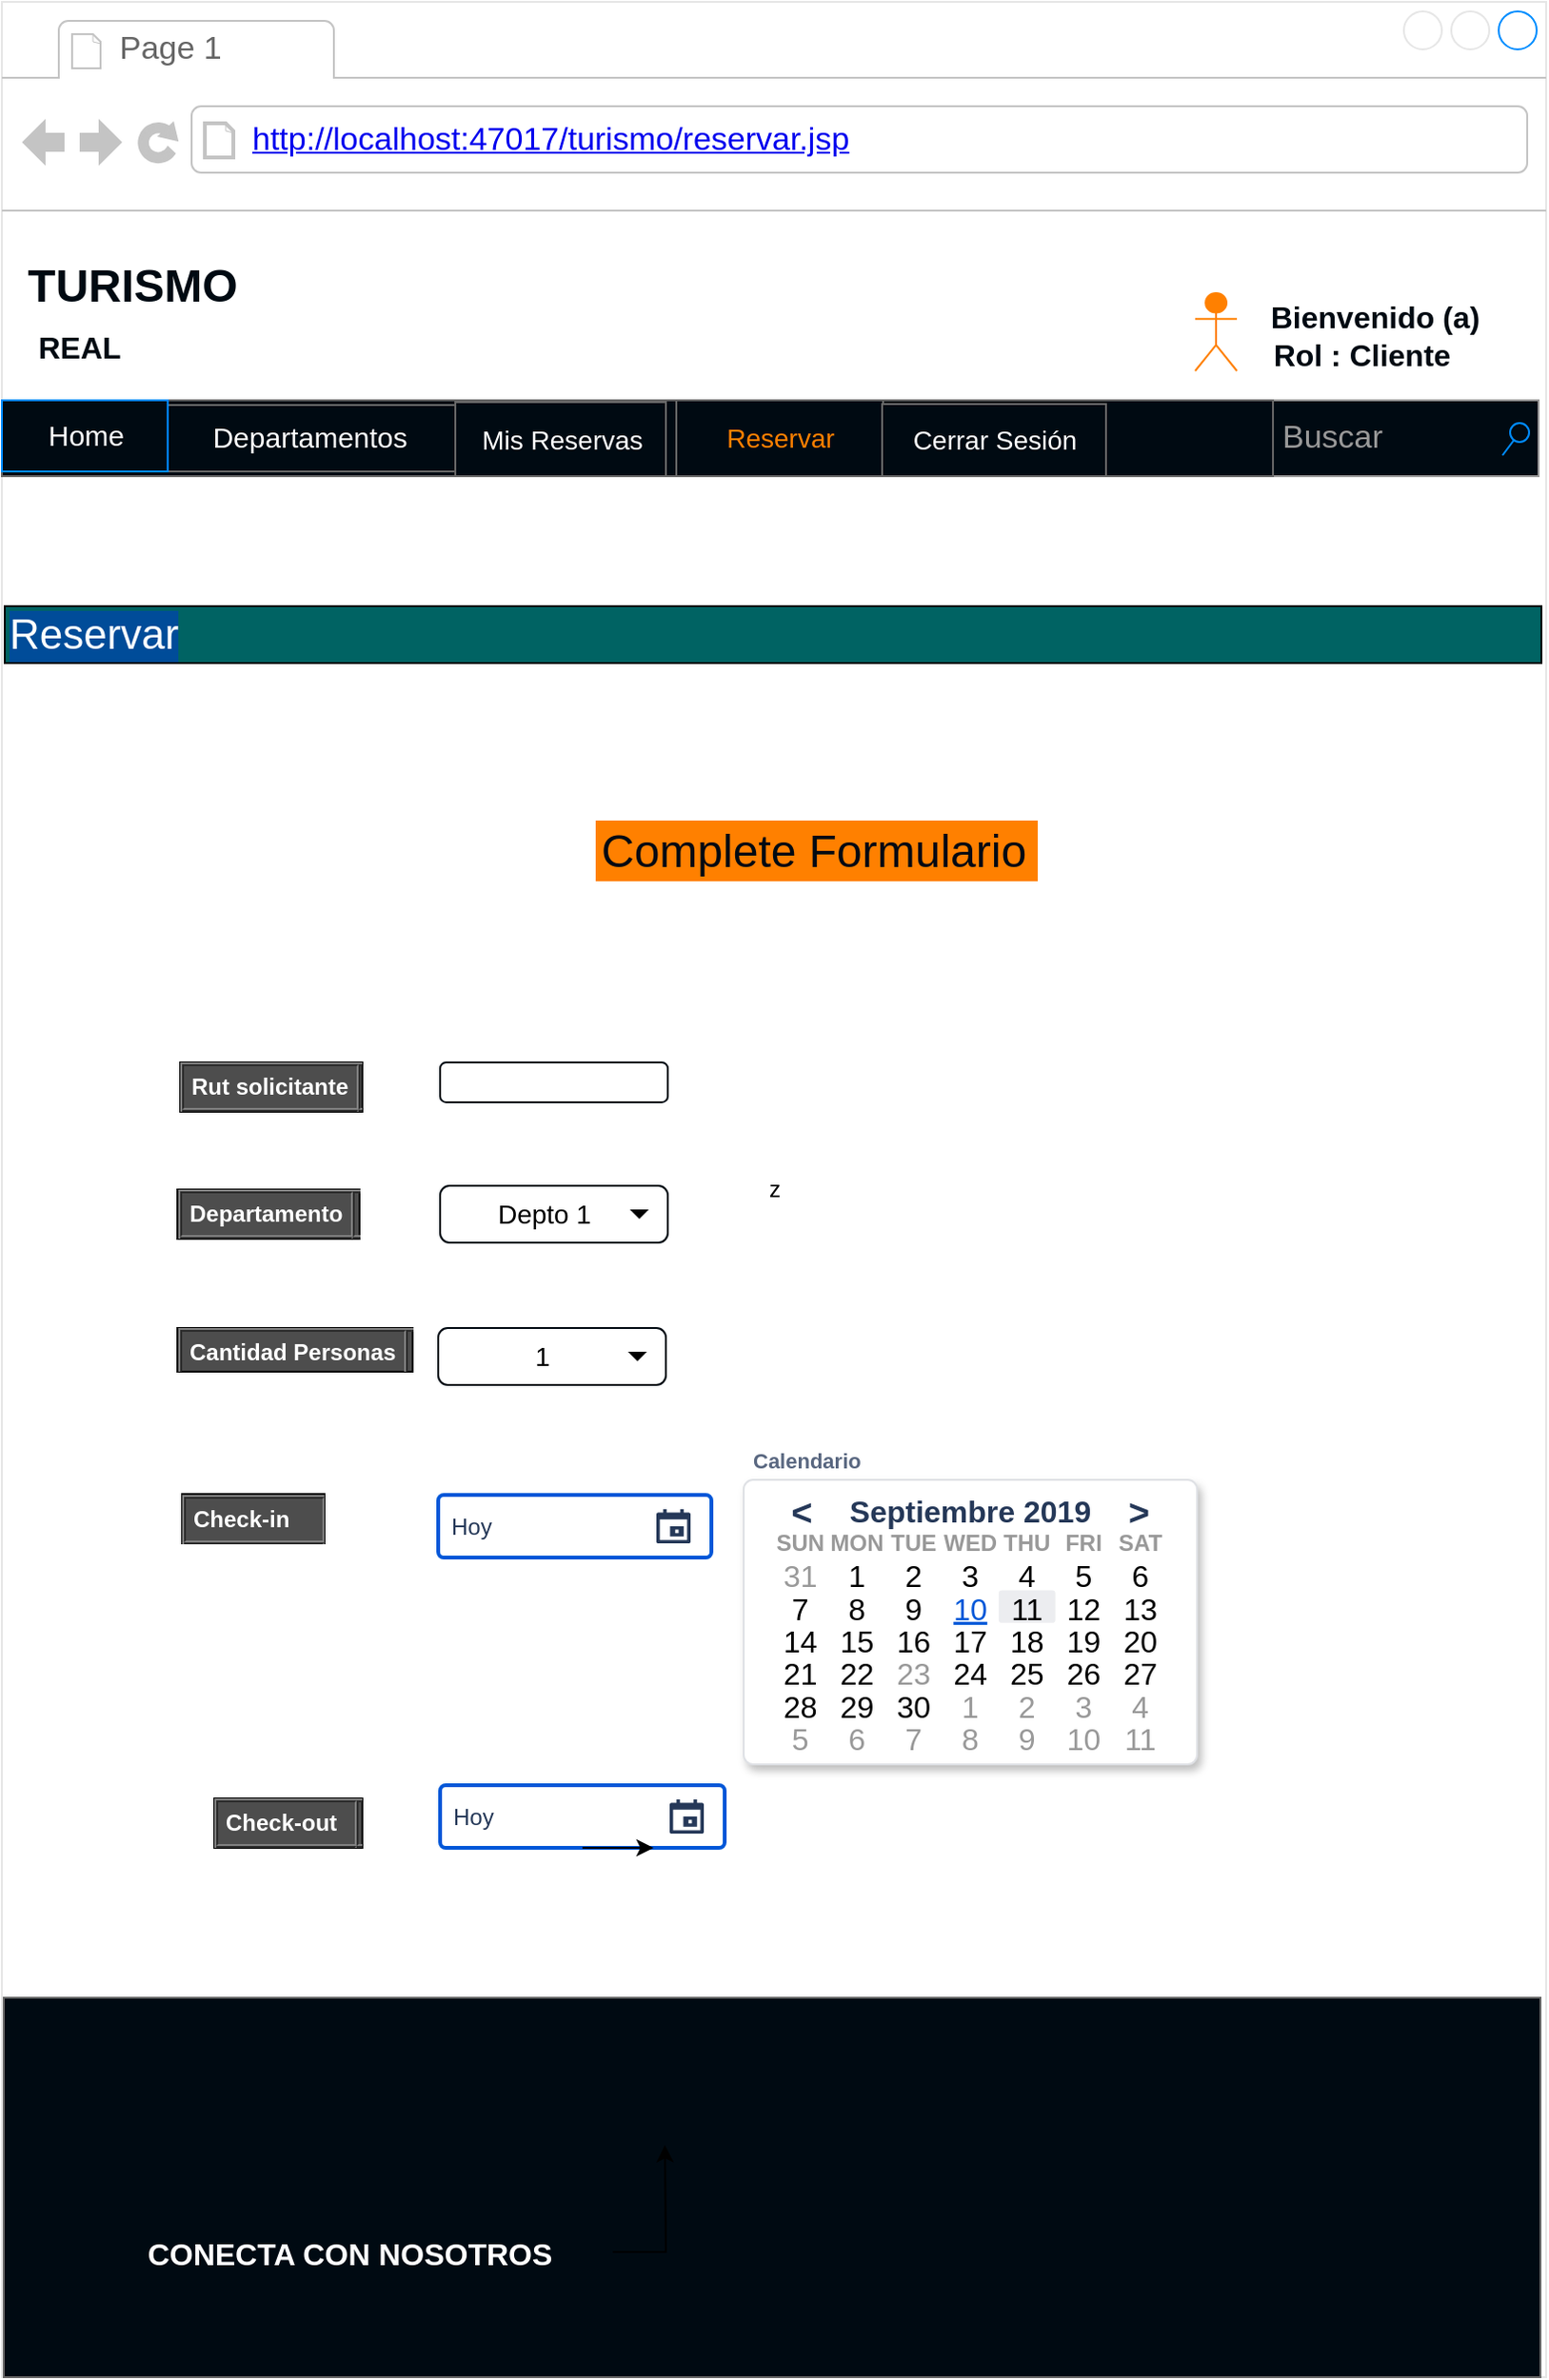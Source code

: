 <mxfile version="11.2.6" type="device" pages="1"><diagram id="nn8o-nB9Y3j_0N80eLnz" name="Page-1"><mxGraphModel dx="1676" dy="419" grid="1" gridSize="10" guides="1" tooltips="1" connect="1" arrows="1" fold="1" page="1" pageScale="1" pageWidth="827" pageHeight="1169" math="0" shadow="0"><root><mxCell id="0"/><mxCell id="1" parent="0"/><mxCell id="z3tYPHD0cMB__CtrZn7K-1" value="z" style="strokeWidth=1;shadow=0;dashed=0;align=center;html=1;shape=mxgraph.mockup.containers.browserWindow;rSize=0;fillColor=#FFFFFF;strokeColor=#E6E6E6;strokeColor2=#008cff;strokeColor3=#c4c4c4;mainText=,;recursiveResize=0;" vertex="1" parent="1"><mxGeometry x="-313" y="308" width="814" height="1252" as="geometry"/></mxCell><mxCell id="z3tYPHD0cMB__CtrZn7K-2" value="Page 1" style="strokeWidth=1;shadow=0;dashed=0;align=center;html=1;shape=mxgraph.mockup.containers.anchor;fontSize=17;fontColor=#666666;align=left;" vertex="1" parent="z3tYPHD0cMB__CtrZn7K-1"><mxGeometry x="60" y="12" width="110" height="26" as="geometry"/></mxCell><mxCell id="z3tYPHD0cMB__CtrZn7K-3" value="&lt;a href=&quot;http://localhost:47017/turismo/misreservas.jsp&quot;&gt;http://localhost:47017/turismo/reservar.jsp&lt;/a&gt;" style="strokeWidth=1;shadow=0;dashed=0;align=center;html=1;shape=mxgraph.mockup.containers.anchor;rSize=0;fontSize=17;fontColor=#666666;align=left;" vertex="1" parent="z3tYPHD0cMB__CtrZn7K-1"><mxGeometry x="130" y="60" width="250" height="26" as="geometry"/></mxCell><mxCell id="z3tYPHD0cMB__CtrZn7K-37" style="edgeStyle=orthogonalEdgeStyle;rounded=0;orthogonalLoop=1;jettySize=auto;html=1;fontSize=22;fontColor=#FFFFFF;" edge="1" parent="z3tYPHD0cMB__CtrZn7K-1" target="z3tYPHD0cMB__CtrZn7K-1"><mxGeometry relative="1" as="geometry"/></mxCell><mxCell id="z3tYPHD0cMB__CtrZn7K-62" value="&lt;font color=&quot;#ffffff&quot;&gt;Reservar&lt;/font&gt;" style="rounded=0;whiteSpace=wrap;html=1;labelBackgroundColor=#004C99;fontSize=22;fontColor=#004C99;align=left;fillColor=#006363;" vertex="1" parent="z3tYPHD0cMB__CtrZn7K-1"><mxGeometry x="1.5" y="318.5" width="810" height="30" as="geometry"/></mxCell><mxCell id="z3tYPHD0cMB__CtrZn7K-71" value="&lt;table cellpadding=&quot;4&quot; cellspacing=&quot;0&quot; border=&quot;1&quot; style=&quot;font-size: 1em ; width: 100% ; height: 100%&quot;&gt;&lt;tbody&gt;&lt;tr&gt;&lt;th&gt;Rut solicitante&lt;/th&gt;&lt;th&gt;Departamento&lt;/th&gt;&lt;/tr&gt;&lt;tr&gt;&lt;td&gt;row 1, cell 1&lt;/td&gt;&lt;td&gt;row 1, cell 2&lt;/td&gt;&lt;/tr&gt;&lt;tr&gt;&lt;td&gt;&lt;br&gt;&lt;/td&gt;&lt;td&gt;&lt;br&gt;&lt;/td&gt;&lt;/tr&gt;&lt;/tbody&gt;&lt;/table&gt; " style="verticalAlign=top;align=left;overflow=fill;fillColor=#4D4D4D;fontSize=12;fontFamily=Helvetica;html=1;fontColor=#FFFFFF;" vertex="1" parent="z3tYPHD0cMB__CtrZn7K-1"><mxGeometry x="94" y="559" width="96" height="26" as="geometry"/></mxCell><mxCell id="z3tYPHD0cMB__CtrZn7K-72" value="&lt;table cellpadding=&quot;4&quot; cellspacing=&quot;0&quot; border=&quot;1&quot; style=&quot;font-size: 1em ; width: 100% ; height: 100%&quot;&gt;&lt;tbody&gt;&lt;tr&gt;&lt;th&gt;Cantidad Personas&lt;/th&gt;&lt;th&gt;Estado Pago&lt;/th&gt;&lt;/tr&gt;&lt;tr&gt;&lt;td&gt;row 1, cell 1&lt;/td&gt;&lt;td&gt;row 1, cell 2&lt;/td&gt;&lt;/tr&gt;&lt;tr&gt;&lt;td&gt;&lt;br&gt;&lt;/td&gt;&lt;td&gt;&lt;br&gt;&lt;/td&gt;&lt;/tr&gt;&lt;/tbody&gt;&lt;/table&gt; " style="verticalAlign=top;align=left;overflow=fill;fillColor=#4D4D4D;fontSize=12;fontFamily=Helvetica;html=1;fontColor=#FFFFFF;" vertex="1" parent="z3tYPHD0cMB__CtrZn7K-1"><mxGeometry x="92.5" y="699" width="124" height="23" as="geometry"/></mxCell><mxCell id="z3tYPHD0cMB__CtrZn7K-103" value="&lt;table cellpadding=&quot;4&quot; cellspacing=&quot;0&quot; border=&quot;1&quot; style=&quot;font-size: 1em ; width: 100% ; height: 100%&quot;&gt;&lt;tbody&gt;&lt;tr&gt;&lt;th&gt;Check-in&lt;/th&gt;&lt;th&gt;Check-out&lt;/th&gt;&lt;/tr&gt;&lt;tr&gt;&lt;td&gt;row 1, cell 1&lt;/td&gt;&lt;td&gt;row 1, cell 2&lt;/td&gt;&lt;/tr&gt;&lt;tr&gt;&lt;td&gt;&lt;br&gt;&lt;/td&gt;&lt;td&gt;&lt;br&gt;&lt;/td&gt;&lt;/tr&gt;&lt;/tbody&gt;&lt;/table&gt; " style="verticalAlign=top;align=left;overflow=fill;fillColor=#4D4D4D;fontSize=12;fontFamily=Helvetica;html=1;fontColor=#FFFFFF;" vertex="1" parent="z3tYPHD0cMB__CtrZn7K-1"><mxGeometry x="95" y="786.5" width="75" height="26" as="geometry"/></mxCell><mxCell id="z3tYPHD0cMB__CtrZn7K-14" value="Buscar" style="strokeWidth=1;shadow=0;dashed=0;align=center;html=1;shape=mxgraph.mockup.forms.searchBox;strokeColor=#999999;mainText=;fillColor=#000A12;strokeColor2=#008cff;fontColor=#999999;fontSize=17;align=left;spacingLeft=3;gradientColor=none;" vertex="1" parent="z3tYPHD0cMB__CtrZn7K-1"><mxGeometry x="670" y="210" width="140" height="40" as="geometry"/></mxCell><mxCell id="z3tYPHD0cMB__CtrZn7K-110" value="TURISMO" style="text;html=1;strokeColor=none;fillColor=none;align=center;verticalAlign=middle;whiteSpace=wrap;rounded=0;labelBackgroundColor=none;fontSize=24;fontColor=#000A12;fontStyle=1" vertex="1" parent="z3tYPHD0cMB__CtrZn7K-1"><mxGeometry x="41" y="140" width="56" height="20" as="geometry"/></mxCell><mxCell id="z3tYPHD0cMB__CtrZn7K-111" value="&lt;font style=&quot;font-size: 16px&quot;&gt;REAL&lt;/font&gt;" style="text;html=1;strokeColor=none;fillColor=none;align=center;verticalAlign=middle;whiteSpace=wrap;rounded=0;labelBackgroundColor=none;fontSize=22;fontColor=#000A12;fontStyle=1;direction=south;" vertex="1" parent="z3tYPHD0cMB__CtrZn7K-1"><mxGeometry x="26" y="160" width="30" height="41" as="geometry"/></mxCell><mxCell id="z3tYPHD0cMB__CtrZn7K-5" value="" style="strokeWidth=1;shadow=0;dashed=0;align=center;html=1;shape=mxgraph.mockup.text.rrect;rSize=0;fillColor=#000A12;strokeColor=#666666;" vertex="1" parent="z3tYPHD0cMB__CtrZn7K-1"><mxGeometry y="210" width="670" height="40" as="geometry"/></mxCell><mxCell id="z3tYPHD0cMB__CtrZn7K-6" value="&lt;font style=&quot;font-size: 15px&quot; color=&quot;#ffffff&quot;&gt;Departamentos&lt;/font&gt;" style="strokeColor=inherit;fillColor=inherit;gradientColor=inherit;strokeWidth=1;shadow=0;dashed=0;align=center;html=1;shape=mxgraph.mockup.text.rrect;rSize=0;fontSize=17;fontColor=#0000ff;" vertex="1" parent="z3tYPHD0cMB__CtrZn7K-5"><mxGeometry x="69.185" y="2.5" width="185.707" height="35" as="geometry"/></mxCell><mxCell id="z3tYPHD0cMB__CtrZn7K-7" value="&lt;font style=&quot;font-size: 14px&quot; color=&quot;#ff8000&quot;&gt;Reservar&lt;/font&gt;" style="strokeColor=inherit;fillColor=inherit;gradientColor=inherit;strokeWidth=1;shadow=0;dashed=0;align=center;html=1;shape=mxgraph.mockup.text.rrect;rSize=0;fontSize=17;fontColor=#0000ff;" vertex="1" parent="z3tYPHD0cMB__CtrZn7K-5"><mxGeometry x="355.5" width="109" height="40" as="geometry"/></mxCell><mxCell id="z3tYPHD0cMB__CtrZn7K-8" value="&lt;font style=&quot;font-size: 14px&quot; color=&quot;#ffffff&quot;&gt;Cerrar Sesión&lt;/font&gt;" style="strokeColor=inherit;fillColor=inherit;gradientColor=inherit;strokeWidth=1;shadow=0;dashed=0;align=center;html=1;shape=mxgraph.mockup.text.rrect;rSize=0;fontSize=17;fontColor=#0000ff;" vertex="1" parent="z3tYPHD0cMB__CtrZn7K-5"><mxGeometry x="464" y="2" width="118" height="38" as="geometry"/></mxCell><mxCell id="z3tYPHD0cMB__CtrZn7K-9" value="&lt;font style=&quot;font-size: 15px&quot;&gt;Home&lt;/font&gt;" style="strokeWidth=1;shadow=0;dashed=0;align=center;html=1;shape=mxgraph.mockup.text.rrect;rSize=0;fontSize=17;fontColor=#ffffff;fillColor=#000A12;strokeColor=#008cff;" vertex="1" parent="z3tYPHD0cMB__CtrZn7K-5"><mxGeometry width="87.391" height="37.5" as="geometry"/></mxCell><mxCell id="z3tYPHD0cMB__CtrZn7K-164" value="&lt;font style=&quot;font-size: 14px&quot; color=&quot;#ffffff&quot;&gt;Mis Reservas&lt;/font&gt;" style="strokeColor=inherit;fillColor=inherit;gradientColor=inherit;strokeWidth=1;shadow=0;dashed=0;align=center;html=1;shape=mxgraph.mockup.text.rrect;rSize=0;fontSize=17;fontColor=#0000ff;" vertex="1" parent="z3tYPHD0cMB__CtrZn7K-5"><mxGeometry x="239" y="1" width="111" height="39" as="geometry"/></mxCell><mxCell id="z3tYPHD0cMB__CtrZn7K-120" value="" style="shape=umlActor;verticalLabelPosition=bottom;labelBackgroundColor=#ffffff;verticalAlign=top;html=1;outlineConnect=0;strokeColor=#FF8000;fillColor=#FF8000;gradientColor=none;fontSize=24;fontColor=#000A12;align=left;" vertex="1" parent="z3tYPHD0cMB__CtrZn7K-1"><mxGeometry x="629" y="153.5" width="22" height="41" as="geometry"/></mxCell><mxCell id="z3tYPHD0cMB__CtrZn7K-121" value="&lt;span style=&quot;font-size: 16px&quot;&gt;Bienvenido (a)&lt;/span&gt;" style="text;html=1;strokeColor=none;fillColor=none;align=center;verticalAlign=middle;whiteSpace=wrap;rounded=0;labelBackgroundColor=none;fontSize=22;fontColor=#000A12;fontStyle=1;direction=south;" vertex="1" parent="z3tYPHD0cMB__CtrZn7K-1"><mxGeometry x="655.5" y="144" width="136" height="41" as="geometry"/></mxCell><mxCell id="z3tYPHD0cMB__CtrZn7K-122" value="&lt;span style=&quot;font-size: 16px&quot;&gt;Rol : Cliente&lt;br&gt;&lt;/span&gt;" style="text;html=1;strokeColor=none;fillColor=none;align=center;verticalAlign=middle;whiteSpace=wrap;rounded=0;labelBackgroundColor=none;fontSize=22;fontColor=#000A12;fontStyle=1;direction=south;" vertex="1" parent="z3tYPHD0cMB__CtrZn7K-1"><mxGeometry x="657.5" y="164" width="118" height="41" as="geometry"/></mxCell><mxCell id="z3tYPHD0cMB__CtrZn7K-148" value="" style="strokeWidth=1;shadow=0;dashed=0;align=center;html=1;shape=mxgraph.mockup.text.rrect;rSize=0;fillColor=#000A12;strokeColor=#666666;" vertex="1" parent="z3tYPHD0cMB__CtrZn7K-1"><mxGeometry x="1" y="1052" width="810" height="200" as="geometry"/></mxCell><mxCell id="z3tYPHD0cMB__CtrZn7K-154" value="" style="edgeStyle=orthogonalEdgeStyle;rounded=0;orthogonalLoop=1;jettySize=auto;html=1;fontSize=24;fontColor=#FFFFFF;" edge="1" parent="z3tYPHD0cMB__CtrZn7K-148" source="z3tYPHD0cMB__CtrZn7K-147"><mxGeometry relative="1" as="geometry"><mxPoint x="348.5" y="77.679" as="targetPoint"/></mxGeometry></mxCell><mxCell id="z3tYPHD0cMB__CtrZn7K-147" value="&lt;span style=&quot;font-size: 16px&quot;&gt;CONECTA CON NOSOTROS&lt;br&gt;&lt;/span&gt;" style="text;html=1;strokeColor=none;fillColor=none;align=center;verticalAlign=middle;whiteSpace=wrap;rounded=0;labelBackgroundColor=none;fontSize=22;fontColor=#FFFFFF;fontStyle=1;direction=south;" vertex="1" parent="z3tYPHD0cMB__CtrZn7K-148"><mxGeometry x="44.0" y="89.286" width="277" height="89.286" as="geometry"/></mxCell><mxCell id="z3tYPHD0cMB__CtrZn7K-169" value="Complete Formulario" style="rounded=0;whiteSpace=wrap;html=1;labelBackgroundColor=none;strokeColor=#FF8000;fillColor=#FF8000;gradientColor=none;fontSize=24;fontColor=#000A12;align=left;" vertex="1" parent="z3tYPHD0cMB__CtrZn7K-1"><mxGeometry x="313.5" y="432" width="232" height="31" as="geometry"/></mxCell><mxCell id="z3tYPHD0cMB__CtrZn7K-170" value="&lt;table cellpadding=&quot;4&quot; cellspacing=&quot;0&quot; border=&quot;1&quot; style=&quot;font-size: 1em ; width: 100% ; height: 100%&quot;&gt;&lt;tbody&gt;&lt;tr&gt;&lt;th&gt;Departamento&lt;br&gt;&lt;/th&gt;&lt;th&gt;Departamento&lt;/th&gt;&lt;/tr&gt;&lt;tr&gt;&lt;td&gt;row 1, cell 1&lt;/td&gt;&lt;td&gt;row 1, cell 2&lt;/td&gt;&lt;/tr&gt;&lt;tr&gt;&lt;td&gt;&lt;br&gt;&lt;/td&gt;&lt;td&gt;&lt;br&gt;&lt;/td&gt;&lt;/tr&gt;&lt;/tbody&gt;&lt;/table&gt; " style="verticalAlign=top;align=left;overflow=fill;fillColor=#4D4D4D;fontSize=12;fontFamily=Helvetica;html=1;fontColor=#FFFFFF;" vertex="1" parent="z3tYPHD0cMB__CtrZn7K-1"><mxGeometry x="92.5" y="626" width="96" height="26" as="geometry"/></mxCell><mxCell id="z3tYPHD0cMB__CtrZn7K-172" value="&lt;table cellpadding=&quot;4&quot; cellspacing=&quot;0&quot; border=&quot;1&quot; style=&quot;font-size: 1em ; width: 100% ; height: 100%&quot;&gt;&lt;tbody&gt;&lt;tr&gt;&lt;th&gt;Check-out&lt;/th&gt;&lt;th&gt;Check-out&lt;/th&gt;&lt;/tr&gt;&lt;tr&gt;&lt;td&gt;row 1, cell 1&lt;/td&gt;&lt;td&gt;row 1, cell 2&lt;/td&gt;&lt;/tr&gt;&lt;tr&gt;&lt;td&gt;&lt;br&gt;&lt;/td&gt;&lt;td&gt;&lt;br&gt;&lt;/td&gt;&lt;/tr&gt;&lt;/tbody&gt;&lt;/table&gt; " style="verticalAlign=top;align=left;overflow=fill;fillColor=#4D4D4D;fontSize=12;fontFamily=Helvetica;html=1;fontColor=#FFFFFF;" vertex="1" parent="z3tYPHD0cMB__CtrZn7K-1"><mxGeometry x="112" y="947" width="78" height="26" as="geometry"/></mxCell><mxCell id="z3tYPHD0cMB__CtrZn7K-206" value="" style="rounded=1;whiteSpace=wrap;html=1;labelBackgroundColor=none;strokeColor=#000A12;fillColor=#FFFFFF;gradientColor=none;fontSize=24;fontColor=#000A12;align=left;" vertex="1" parent="z3tYPHD0cMB__CtrZn7K-1"><mxGeometry x="231" y="559" width="120" height="21" as="geometry"/></mxCell><mxCell id="z3tYPHD0cMB__CtrZn7K-222" value="Depto 1" style="html=1;shadow=0;dashed=0;shape=mxgraph.bootstrap.rrect;rSize=5;strokeColor=#000A12;spacingRight=10;fontSize=14;whiteSpace=wrap;fillColor=#ffffff;align=center;labelBackgroundColor=none;" vertex="1" parent="z3tYPHD0cMB__CtrZn7K-1"><mxGeometry x="231" y="624" width="120" height="30" as="geometry"/></mxCell><mxCell id="z3tYPHD0cMB__CtrZn7K-223" value="" style="shape=triangle;direction=south;fillColor=#000000;strokeColor=none;perimeter=none;" vertex="1" parent="z3tYPHD0cMB__CtrZn7K-222"><mxGeometry x="1" y="0.5" width="10" height="5" relative="1" as="geometry"><mxPoint x="-20" y="-2.5" as="offset"/></mxGeometry></mxCell><mxCell id="z3tYPHD0cMB__CtrZn7K-224" value="1" style="html=1;shadow=0;dashed=0;shape=mxgraph.bootstrap.rrect;rSize=5;strokeColor=#000A12;spacingRight=10;fontSize=14;whiteSpace=wrap;fillColor=#ffffff;align=center;labelBackgroundColor=none;" vertex="1" parent="z3tYPHD0cMB__CtrZn7K-1"><mxGeometry x="230" y="699" width="120" height="30" as="geometry"/></mxCell><mxCell id="z3tYPHD0cMB__CtrZn7K-225" value="" style="shape=triangle;direction=south;fillColor=#000000;strokeColor=none;perimeter=none;" vertex="1" parent="z3tYPHD0cMB__CtrZn7K-224"><mxGeometry x="1" y="0.5" width="10" height="5" relative="1" as="geometry"><mxPoint x="-20" y="-2.5" as="offset"/></mxGeometry></mxCell><mxCell id="z3tYPHD0cMB__CtrZn7K-287" value="Hoy" style="rounded=1;arcSize=9;fillColor=#ffffff;align=left;spacingLeft=5;strokeColor=#0057D8;html=1;strokeWidth=2;fontColor=#253858;fontSize=12;labelBackgroundColor=none;" vertex="1" parent="z3tYPHD0cMB__CtrZn7K-1"><mxGeometry x="230" y="787" width="144" height="33" as="geometry"/></mxCell><mxCell id="z3tYPHD0cMB__CtrZn7K-288" value="" style="shape=mxgraph.gmdl.calendar;fillColor=#253858;strokeColor=none" vertex="1" parent="z3tYPHD0cMB__CtrZn7K-287"><mxGeometry x="1" y="0.5" width="18" height="18" relative="1" as="geometry"><mxPoint x="-29" y="-9" as="offset"/></mxGeometry></mxCell><mxCell id="z3tYPHD0cMB__CtrZn7K-286" value="Calendario" style="fillColor=none;strokeColor=none;html=1;fontSize=11;fontStyle=0;align=left;fontColor=#596780;fontStyle=1;fontSize=11;labelBackgroundColor=none;" vertex="1" parent="z3tYPHD0cMB__CtrZn7K-1"><mxGeometry x="393.5" y="759" width="240" height="20" as="geometry"/></mxCell><mxCell id="z3tYPHD0cMB__CtrZn7K-289" value="" style="shape=mxgraph.mockup.forms.rrect;rSize=5;strokeColor=#DFE1E5;fillColor=#ffffff;shadow=1;labelBackgroundColor=none;fontSize=24;fontColor=#000A12;align=left;html=1;" vertex="1" parent="z3tYPHD0cMB__CtrZn7K-1"><mxGeometry x="391" y="779" width="239" height="150" as="geometry"/></mxCell><mxCell id="z3tYPHD0cMB__CtrZn7K-290" value="Septiembre 2019" style="strokeColor=none;fillColor=none;fontColor=#253858;fontSize=16;fontStyle=1" vertex="1" parent="z3tYPHD0cMB__CtrZn7K-289"><mxGeometry x="44.812" y="6.857" width="149.375" height="17.143" as="geometry"/></mxCell><mxCell id="z3tYPHD0cMB__CtrZn7K-291" value="&lt;" style="strokeColor=none;fillColor=none;fontColor=#253858;fontSize=19;fontStyle=1;" vertex="1" parent="z3tYPHD0cMB__CtrZn7K-289"><mxGeometry x="11.95" y="6.857" width="37.344" height="17.143" as="geometry"/></mxCell><mxCell id="z3tYPHD0cMB__CtrZn7K-292" value="&gt;" style="strokeColor=none;fillColor=none;fontColor=#253858;fontSize=19;fontStyle=1;" vertex="1" parent="z3tYPHD0cMB__CtrZn7K-289"><mxGeometry x="189.706" y="6.857" width="37.344" height="17.143" as="geometry"/></mxCell><mxCell id="z3tYPHD0cMB__CtrZn7K-293" value="SUN" style="strokeColor=none;fillColor=none;fontColor=#999999;fontSize=12;fontStyle=1" vertex="1" parent="z3tYPHD0cMB__CtrZn7K-289"><mxGeometry x="14.938" y="24.0" width="29.875" height="17.143" as="geometry"/></mxCell><mxCell id="z3tYPHD0cMB__CtrZn7K-294" value="MON" style="strokeColor=none;fillColor=none;fontColor=#999999;fontSize=12;fontStyle=1" vertex="1" parent="z3tYPHD0cMB__CtrZn7K-289"><mxGeometry x="44.812" y="24.0" width="29.875" height="17.143" as="geometry"/></mxCell><mxCell id="z3tYPHD0cMB__CtrZn7K-295" value="TUE" style="strokeColor=none;fillColor=none;fontColor=#999999;fontSize=12;fontStyle=1" vertex="1" parent="z3tYPHD0cMB__CtrZn7K-289"><mxGeometry x="74.688" y="24.0" width="29.875" height="17.143" as="geometry"/></mxCell><mxCell id="z3tYPHD0cMB__CtrZn7K-296" value="WED" style="strokeColor=none;fillColor=none;fontColor=#999999;fontSize=12;fontStyle=1" vertex="1" parent="z3tYPHD0cMB__CtrZn7K-289"><mxGeometry x="104.562" y="24.0" width="29.875" height="17.143" as="geometry"/></mxCell><mxCell id="z3tYPHD0cMB__CtrZn7K-297" value="THU" style="strokeColor=none;fillColor=none;fontColor=#999999;fontSize=12;fontStyle=1" vertex="1" parent="z3tYPHD0cMB__CtrZn7K-289"><mxGeometry x="134.438" y="24.0" width="29.875" height="17.143" as="geometry"/></mxCell><mxCell id="z3tYPHD0cMB__CtrZn7K-298" value="FRI" style="strokeColor=none;fillColor=none;fontColor=#999999;fontSize=12;fontStyle=1" vertex="1" parent="z3tYPHD0cMB__CtrZn7K-289"><mxGeometry x="164.312" y="24.0" width="29.875" height="17.143" as="geometry"/></mxCell><mxCell id="z3tYPHD0cMB__CtrZn7K-299" value="SAT" style="strokeColor=none;fillColor=none;fontColor=#999999;fontSize=12;fontStyle=1" vertex="1" parent="z3tYPHD0cMB__CtrZn7K-289"><mxGeometry x="194.188" y="24.0" width="29.875" height="17.143" as="geometry"/></mxCell><mxCell id="z3tYPHD0cMB__CtrZn7K-300" value="31" style="strokeColor=none;fillColor=none;fontColor=#999999;fontSize=16" vertex="1" parent="z3tYPHD0cMB__CtrZn7K-289"><mxGeometry x="14.938" y="41.143" width="29.875" height="17.143" as="geometry"/></mxCell><mxCell id="z3tYPHD0cMB__CtrZn7K-301" value="1" style="strokeColor=none;fillColor=none;fontColor=#000000;fontSize=16" vertex="1" parent="z3tYPHD0cMB__CtrZn7K-289"><mxGeometry x="44.812" y="41.143" width="29.875" height="17.143" as="geometry"/></mxCell><mxCell id="z3tYPHD0cMB__CtrZn7K-302" value="2" style="strokeColor=none;fillColor=none;fontColor=#000000;fontSize=16" vertex="1" parent="z3tYPHD0cMB__CtrZn7K-289"><mxGeometry x="74.688" y="41.143" width="29.875" height="17.143" as="geometry"/></mxCell><mxCell id="z3tYPHD0cMB__CtrZn7K-303" value="3" style="strokeColor=none;fillColor=none;fontColor=#000000;fontSize=16" vertex="1" parent="z3tYPHD0cMB__CtrZn7K-289"><mxGeometry x="104.562" y="41.143" width="29.875" height="17.143" as="geometry"/></mxCell><mxCell id="z3tYPHD0cMB__CtrZn7K-304" value="4" style="strokeColor=none;fillColor=none;fontColor=#000000;fontSize=16" vertex="1" parent="z3tYPHD0cMB__CtrZn7K-289"><mxGeometry x="134.438" y="41.143" width="29.875" height="17.143" as="geometry"/></mxCell><mxCell id="z3tYPHD0cMB__CtrZn7K-305" value="5" style="strokeColor=none;fillColor=none;fontColor=#000000;fontSize=16" vertex="1" parent="z3tYPHD0cMB__CtrZn7K-289"><mxGeometry x="164.312" y="41.143" width="29.875" height="17.143" as="geometry"/></mxCell><mxCell id="z3tYPHD0cMB__CtrZn7K-306" value="6" style="strokeColor=none;fillColor=none;fontColor=#000000;fontSize=16" vertex="1" parent="z3tYPHD0cMB__CtrZn7K-289"><mxGeometry x="194.188" y="41.143" width="29.875" height="17.143" as="geometry"/></mxCell><mxCell id="z3tYPHD0cMB__CtrZn7K-307" value="7" style="strokeColor=none;fillColor=none;fontColor=#000000;fontSize=16" vertex="1" parent="z3tYPHD0cMB__CtrZn7K-289"><mxGeometry x="14.938" y="58.286" width="29.875" height="17.143" as="geometry"/></mxCell><mxCell id="z3tYPHD0cMB__CtrZn7K-308" value="8" style="strokeColor=none;fillColor=none;fontColor=#000000;fontSize=16" vertex="1" parent="z3tYPHD0cMB__CtrZn7K-289"><mxGeometry x="44.812" y="58.286" width="29.875" height="17.143" as="geometry"/></mxCell><mxCell id="z3tYPHD0cMB__CtrZn7K-309" value="9" style="strokeColor=none;fillColor=none;fontColor=#000000;fontSize=16" vertex="1" parent="z3tYPHD0cMB__CtrZn7K-289"><mxGeometry x="74.688" y="58.286" width="29.875" height="17.143" as="geometry"/></mxCell><mxCell id="z3tYPHD0cMB__CtrZn7K-310" value="10" style="strokeColor=none;fillColor=none;fontColor=#0057D8;fontSize=16;fontStyle=4" vertex="1" parent="z3tYPHD0cMB__CtrZn7K-289"><mxGeometry x="104.562" y="58.286" width="29.875" height="17.143" as="geometry"/></mxCell><mxCell id="z3tYPHD0cMB__CtrZn7K-311" value="11" style="strokeColor=none;fillColor=#ECEDF0;fontColor=#000000;fontSize=16;rounded=1;arcSize=10" vertex="1" parent="z3tYPHD0cMB__CtrZn7K-289"><mxGeometry x="134.438" y="58.286" width="29.875" height="17.143" as="geometry"/></mxCell><mxCell id="z3tYPHD0cMB__CtrZn7K-312" value="12" style="strokeColor=none;fillColor=none;fontColor=#000000;fontSize=16" vertex="1" parent="z3tYPHD0cMB__CtrZn7K-289"><mxGeometry x="164.312" y="58.286" width="29.875" height="17.143" as="geometry"/></mxCell><mxCell id="z3tYPHD0cMB__CtrZn7K-313" value="13" style="strokeColor=none;fillColor=none;fontColor=#000000;fontSize=16" vertex="1" parent="z3tYPHD0cMB__CtrZn7K-289"><mxGeometry x="194.188" y="58.286" width="29.875" height="17.143" as="geometry"/></mxCell><mxCell id="z3tYPHD0cMB__CtrZn7K-314" value="14" style="strokeColor=none;fillColor=none;fontColor=#000000;fontSize=16" vertex="1" parent="z3tYPHD0cMB__CtrZn7K-289"><mxGeometry x="14.938" y="75.429" width="29.875" height="17.143" as="geometry"/></mxCell><mxCell id="z3tYPHD0cMB__CtrZn7K-315" value="15" style="strokeColor=none;fillColor=none;fontColor=#000000;fontSize=16" vertex="1" parent="z3tYPHD0cMB__CtrZn7K-289"><mxGeometry x="44.812" y="75.429" width="29.875" height="17.143" as="geometry"/></mxCell><mxCell id="z3tYPHD0cMB__CtrZn7K-316" value="16" style="strokeColor=none;fillColor=none;fontColor=#000000;fontSize=16" vertex="1" parent="z3tYPHD0cMB__CtrZn7K-289"><mxGeometry x="74.688" y="75.429" width="29.875" height="17.143" as="geometry"/></mxCell><mxCell id="z3tYPHD0cMB__CtrZn7K-317" value="17" style="strokeColor=none;fillColor=none;fontColor=#000000;fontSize=16" vertex="1" parent="z3tYPHD0cMB__CtrZn7K-289"><mxGeometry x="104.562" y="75.429" width="29.875" height="17.143" as="geometry"/></mxCell><mxCell id="z3tYPHD0cMB__CtrZn7K-318" value="18" style="strokeColor=none;fillColor=none;fontColor=#000000;fontSize=16" vertex="1" parent="z3tYPHD0cMB__CtrZn7K-289"><mxGeometry x="134.438" y="75.429" width="29.875" height="17.143" as="geometry"/></mxCell><mxCell id="z3tYPHD0cMB__CtrZn7K-319" value="19" style="strokeColor=none;fillColor=none;fontColor=#000000;fontSize=16" vertex="1" parent="z3tYPHD0cMB__CtrZn7K-289"><mxGeometry x="164.312" y="75.429" width="29.875" height="17.143" as="geometry"/></mxCell><mxCell id="z3tYPHD0cMB__CtrZn7K-320" value="20" style="strokeColor=none;fillColor=none;fontColor=#000000;fontSize=16" vertex="1" parent="z3tYPHD0cMB__CtrZn7K-289"><mxGeometry x="194.188" y="75.429" width="29.875" height="17.143" as="geometry"/></mxCell><mxCell id="z3tYPHD0cMB__CtrZn7K-321" value="21" style="strokeColor=none;fillColor=none;fontColor=#000000;fontSize=16" vertex="1" parent="z3tYPHD0cMB__CtrZn7K-289"><mxGeometry x="14.938" y="92.571" width="29.875" height="17.143" as="geometry"/></mxCell><mxCell id="z3tYPHD0cMB__CtrZn7K-322" value="22" style="strokeColor=none;fillColor=none;fontColor=#000000;fontSize=16" vertex="1" parent="z3tYPHD0cMB__CtrZn7K-289"><mxGeometry x="44.812" y="92.571" width="29.875" height="17.143" as="geometry"/></mxCell><mxCell id="z3tYPHD0cMB__CtrZn7K-323" value="23" style="strokeColor=none;fillColor=none;fontColor=#999999;fontSize=16" vertex="1" parent="z3tYPHD0cMB__CtrZn7K-289"><mxGeometry x="74.688" y="92.571" width="29.875" height="17.143" as="geometry"/></mxCell><mxCell id="z3tYPHD0cMB__CtrZn7K-324" value="24" style="strokeColor=none;fillColor=none;fontColor=#000000;fontSize=16" vertex="1" parent="z3tYPHD0cMB__CtrZn7K-289"><mxGeometry x="104.562" y="92.571" width="29.875" height="17.143" as="geometry"/></mxCell><mxCell id="z3tYPHD0cMB__CtrZn7K-325" value="25" style="strokeColor=none;fillColor=none;fontColor=#000000;fontSize=16" vertex="1" parent="z3tYPHD0cMB__CtrZn7K-289"><mxGeometry x="134.438" y="92.571" width="29.875" height="17.143" as="geometry"/></mxCell><mxCell id="z3tYPHD0cMB__CtrZn7K-326" value="26" style="strokeColor=none;fillColor=none;fontColor=#000000;fontSize=16" vertex="1" parent="z3tYPHD0cMB__CtrZn7K-289"><mxGeometry x="164.312" y="92.571" width="29.875" height="17.143" as="geometry"/></mxCell><mxCell id="z3tYPHD0cMB__CtrZn7K-327" value="27" style="strokeColor=none;fillColor=none;fontColor=#000000;fontSize=16" vertex="1" parent="z3tYPHD0cMB__CtrZn7K-289"><mxGeometry x="194.188" y="92.571" width="29.875" height="17.143" as="geometry"/></mxCell><mxCell id="z3tYPHD0cMB__CtrZn7K-328" value="28" style="strokeColor=none;fillColor=none;fontColor=#000000;fontSize=16" vertex="1" parent="z3tYPHD0cMB__CtrZn7K-289"><mxGeometry x="14.938" y="109.714" width="29.875" height="17.143" as="geometry"/></mxCell><mxCell id="z3tYPHD0cMB__CtrZn7K-329" value="29" style="strokeColor=none;fillColor=none;fontColor=#000000;fontSize=16" vertex="1" parent="z3tYPHD0cMB__CtrZn7K-289"><mxGeometry x="44.812" y="109.714" width="29.875" height="17.143" as="geometry"/></mxCell><mxCell id="z3tYPHD0cMB__CtrZn7K-330" value="30" style="strokeColor=none;fillColor=none;fontColor=#000000;fontSize=16" vertex="1" parent="z3tYPHD0cMB__CtrZn7K-289"><mxGeometry x="74.688" y="109.714" width="29.875" height="17.143" as="geometry"/></mxCell><mxCell id="z3tYPHD0cMB__CtrZn7K-331" value="1" style="strokeColor=none;fillColor=none;fontColor=#999999;fontSize=16" vertex="1" parent="z3tYPHD0cMB__CtrZn7K-289"><mxGeometry x="104.562" y="109.714" width="29.875" height="17.143" as="geometry"/></mxCell><mxCell id="z3tYPHD0cMB__CtrZn7K-332" value="2" style="strokeColor=none;fillColor=none;fontColor=#999999;fontSize=16" vertex="1" parent="z3tYPHD0cMB__CtrZn7K-289"><mxGeometry x="134.438" y="109.714" width="29.875" height="17.143" as="geometry"/></mxCell><mxCell id="z3tYPHD0cMB__CtrZn7K-333" value="3" style="strokeColor=none;fillColor=none;fontColor=#999999;fontSize=16" vertex="1" parent="z3tYPHD0cMB__CtrZn7K-289"><mxGeometry x="164.312" y="109.714" width="29.875" height="17.143" as="geometry"/></mxCell><mxCell id="z3tYPHD0cMB__CtrZn7K-334" value="4" style="strokeColor=none;fillColor=none;fontColor=#999999;fontSize=16" vertex="1" parent="z3tYPHD0cMB__CtrZn7K-289"><mxGeometry x="194.188" y="109.714" width="29.875" height="17.143" as="geometry"/></mxCell><mxCell id="z3tYPHD0cMB__CtrZn7K-335" value="5" style="strokeColor=none;fillColor=none;fontColor=#999999;fontSize=16" vertex="1" parent="z3tYPHD0cMB__CtrZn7K-289"><mxGeometry x="14.938" y="126.857" width="29.875" height="17.143" as="geometry"/></mxCell><mxCell id="z3tYPHD0cMB__CtrZn7K-336" value="6" style="strokeColor=none;fillColor=none;fontColor=#999999;fontSize=16" vertex="1" parent="z3tYPHD0cMB__CtrZn7K-289"><mxGeometry x="44.812" y="126.857" width="29.875" height="17.143" as="geometry"/></mxCell><mxCell id="z3tYPHD0cMB__CtrZn7K-337" value="7" style="strokeColor=none;fillColor=none;fontColor=#999999;fontSize=16" vertex="1" parent="z3tYPHD0cMB__CtrZn7K-289"><mxGeometry x="74.688" y="126.857" width="29.875" height="17.143" as="geometry"/></mxCell><mxCell id="z3tYPHD0cMB__CtrZn7K-338" value="8" style="strokeColor=none;fillColor=none;fontColor=#999999;fontSize=16" vertex="1" parent="z3tYPHD0cMB__CtrZn7K-289"><mxGeometry x="104.562" y="126.857" width="29.875" height="17.143" as="geometry"/></mxCell><mxCell id="z3tYPHD0cMB__CtrZn7K-339" value="9" style="strokeColor=none;fillColor=none;fontColor=#999999;fontSize=16" vertex="1" parent="z3tYPHD0cMB__CtrZn7K-289"><mxGeometry x="134.438" y="126.857" width="29.875" height="17.143" as="geometry"/></mxCell><mxCell id="z3tYPHD0cMB__CtrZn7K-340" value="10" style="strokeColor=none;fillColor=none;fontColor=#999999;fontSize=16" vertex="1" parent="z3tYPHD0cMB__CtrZn7K-289"><mxGeometry x="164.312" y="126.857" width="29.875" height="17.143" as="geometry"/></mxCell><mxCell id="z3tYPHD0cMB__CtrZn7K-341" value="11" style="strokeColor=none;fillColor=none;fontColor=#999999;fontSize=16" vertex="1" parent="z3tYPHD0cMB__CtrZn7K-289"><mxGeometry x="194.188" y="126.857" width="29.875" height="17.143" as="geometry"/></mxCell><mxCell id="z3tYPHD0cMB__CtrZn7K-347" value="Hoy" style="rounded=1;arcSize=9;fillColor=#ffffff;align=left;spacingLeft=5;strokeColor=#0057D8;html=1;strokeWidth=2;fontColor=#253858;fontSize=12;labelBackgroundColor=none;" vertex="1" parent="z3tYPHD0cMB__CtrZn7K-1"><mxGeometry x="231" y="940" width="150" height="33" as="geometry"/></mxCell><mxCell id="z3tYPHD0cMB__CtrZn7K-348" value="" style="shape=mxgraph.gmdl.calendar;fillColor=#253858;strokeColor=none" vertex="1" parent="z3tYPHD0cMB__CtrZn7K-347"><mxGeometry x="1" y="0.5" width="18" height="18" relative="1" as="geometry"><mxPoint x="-29" y="-9" as="offset"/></mxGeometry></mxCell><mxCell id="z3tYPHD0cMB__CtrZn7K-349" style="edgeStyle=orthogonalEdgeStyle;rounded=0;orthogonalLoop=1;jettySize=auto;html=1;exitX=0.5;exitY=1;exitDx=0;exitDy=0;entryX=0.75;entryY=1;entryDx=0;entryDy=0;fontSize=24;fontColor=#000A12;" edge="1" parent="z3tYPHD0cMB__CtrZn7K-1" source="z3tYPHD0cMB__CtrZn7K-347" target="z3tYPHD0cMB__CtrZn7K-347"><mxGeometry relative="1" as="geometry"/></mxCell></root></mxGraphModel></diagram></mxfile>